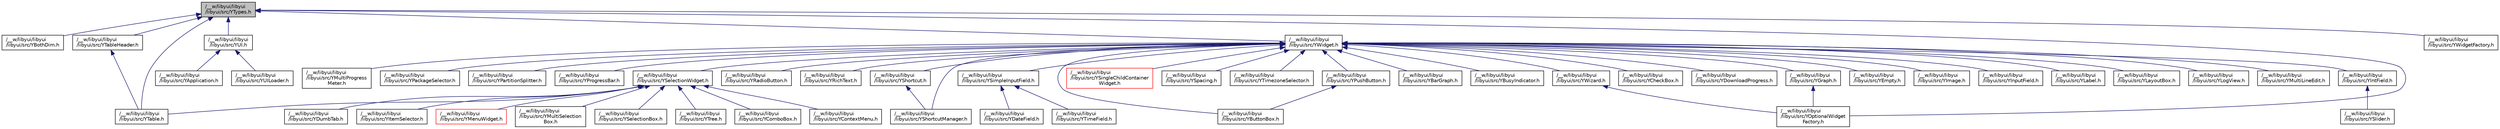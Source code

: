 digraph "/__w/libyui/libyui/libyui/src/YTypes.h"
{
 // LATEX_PDF_SIZE
  edge [fontname="Helvetica",fontsize="10",labelfontname="Helvetica",labelfontsize="10"];
  node [fontname="Helvetica",fontsize="10",shape=record];
  Node1 [label="/__w/libyui/libyui\l/libyui/src/YTypes.h",height=0.2,width=0.4,color="black", fillcolor="grey75", style="filled", fontcolor="black",tooltip=" "];
  Node1 -> Node2 [dir="back",color="midnightblue",fontsize="10",style="solid",fontname="Helvetica"];
  Node2 [label="/__w/libyui/libyui\l/libyui/src/YBothDim.h",height=0.2,width=0.4,color="black", fillcolor="white", style="filled",URL="$YBothDim_8h_source.html",tooltip=" "];
  Node1 -> Node3 [dir="back",color="midnightblue",fontsize="10",style="solid",fontname="Helvetica"];
  Node3 [label="/__w/libyui/libyui\l/libyui/src/YOptionalWidget\lFactory.h",height=0.2,width=0.4,color="black", fillcolor="white", style="filled",URL="$YOptionalWidgetFactory_8h_source.html",tooltip=" "];
  Node1 -> Node4 [dir="back",color="midnightblue",fontsize="10",style="solid",fontname="Helvetica"];
  Node4 [label="/__w/libyui/libyui\l/libyui/src/YTable.h",height=0.2,width=0.4,color="black", fillcolor="white", style="filled",URL="$YTable_8h_source.html",tooltip=" "];
  Node1 -> Node5 [dir="back",color="midnightblue",fontsize="10",style="solid",fontname="Helvetica"];
  Node5 [label="/__w/libyui/libyui\l/libyui/src/YTableHeader.h",height=0.2,width=0.4,color="black", fillcolor="white", style="filled",URL="$YTableHeader_8h_source.html",tooltip=" "];
  Node5 -> Node4 [dir="back",color="midnightblue",fontsize="10",style="solid",fontname="Helvetica"];
  Node1 -> Node6 [dir="back",color="midnightblue",fontsize="10",style="solid",fontname="Helvetica"];
  Node6 [label="/__w/libyui/libyui\l/libyui/src/YUI.h",height=0.2,width=0.4,color="black", fillcolor="white", style="filled",URL="$YUI_8h_source.html",tooltip=" "];
  Node6 -> Node7 [dir="back",color="midnightblue",fontsize="10",style="solid",fontname="Helvetica"];
  Node7 [label="/__w/libyui/libyui\l/libyui/src/YApplication.h",height=0.2,width=0.4,color="black", fillcolor="white", style="filled",URL="$YApplication_8h_source.html",tooltip=" "];
  Node6 -> Node8 [dir="back",color="midnightblue",fontsize="10",style="solid",fontname="Helvetica"];
  Node8 [label="/__w/libyui/libyui\l/libyui/src/YUILoader.h",height=0.2,width=0.4,color="black", fillcolor="white", style="filled",URL="$YUILoader_8h_source.html",tooltip=" "];
  Node1 -> Node9 [dir="back",color="midnightblue",fontsize="10",style="solid",fontname="Helvetica"];
  Node9 [label="/__w/libyui/libyui\l/libyui/src/YWidget.h",height=0.2,width=0.4,color="black", fillcolor="white", style="filled",URL="$YWidget_8h_source.html",tooltip=" "];
  Node9 -> Node10 [dir="back",color="midnightblue",fontsize="10",style="solid",fontname="Helvetica"];
  Node10 [label="/__w/libyui/libyui\l/libyui/src/YBarGraph.h",height=0.2,width=0.4,color="black", fillcolor="white", style="filled",URL="$YBarGraph_8h_source.html",tooltip=" "];
  Node9 -> Node11 [dir="back",color="midnightblue",fontsize="10",style="solid",fontname="Helvetica"];
  Node11 [label="/__w/libyui/libyui\l/libyui/src/YBusyIndicator.h",height=0.2,width=0.4,color="black", fillcolor="white", style="filled",URL="$YBusyIndicator_8h_source.html",tooltip=" "];
  Node9 -> Node12 [dir="back",color="midnightblue",fontsize="10",style="solid",fontname="Helvetica"];
  Node12 [label="/__w/libyui/libyui\l/libyui/src/YButtonBox.h",height=0.2,width=0.4,color="black", fillcolor="white", style="filled",URL="$YButtonBox_8h_source.html",tooltip=" "];
  Node9 -> Node13 [dir="back",color="midnightblue",fontsize="10",style="solid",fontname="Helvetica"];
  Node13 [label="/__w/libyui/libyui\l/libyui/src/YCheckBox.h",height=0.2,width=0.4,color="black", fillcolor="white", style="filled",URL="$YCheckBox_8h_source.html",tooltip=" "];
  Node9 -> Node14 [dir="back",color="midnightblue",fontsize="10",style="solid",fontname="Helvetica"];
  Node14 [label="/__w/libyui/libyui\l/libyui/src/YDownloadProgress.h",height=0.2,width=0.4,color="black", fillcolor="white", style="filled",URL="$YDownloadProgress_8h_source.html",tooltip=" "];
  Node9 -> Node15 [dir="back",color="midnightblue",fontsize="10",style="solid",fontname="Helvetica"];
  Node15 [label="/__w/libyui/libyui\l/libyui/src/YEmpty.h",height=0.2,width=0.4,color="black", fillcolor="white", style="filled",URL="$YEmpty_8h_source.html",tooltip=" "];
  Node9 -> Node16 [dir="back",color="midnightblue",fontsize="10",style="solid",fontname="Helvetica"];
  Node16 [label="/__w/libyui/libyui\l/libyui/src/YGraph.h",height=0.2,width=0.4,color="black", fillcolor="white", style="filled",URL="$YGraph_8h_source.html",tooltip=" "];
  Node16 -> Node3 [dir="back",color="midnightblue",fontsize="10",style="solid",fontname="Helvetica"];
  Node9 -> Node17 [dir="back",color="midnightblue",fontsize="10",style="solid",fontname="Helvetica"];
  Node17 [label="/__w/libyui/libyui\l/libyui/src/YImage.h",height=0.2,width=0.4,color="black", fillcolor="white", style="filled",URL="$YImage_8h_source.html",tooltip=" "];
  Node9 -> Node18 [dir="back",color="midnightblue",fontsize="10",style="solid",fontname="Helvetica"];
  Node18 [label="/__w/libyui/libyui\l/libyui/src/YInputField.h",height=0.2,width=0.4,color="black", fillcolor="white", style="filled",URL="$YInputField_8h_source.html",tooltip=" "];
  Node9 -> Node19 [dir="back",color="midnightblue",fontsize="10",style="solid",fontname="Helvetica"];
  Node19 [label="/__w/libyui/libyui\l/libyui/src/YIntField.h",height=0.2,width=0.4,color="black", fillcolor="white", style="filled",URL="$YIntField_8h_source.html",tooltip=" "];
  Node19 -> Node20 [dir="back",color="midnightblue",fontsize="10",style="solid",fontname="Helvetica"];
  Node20 [label="/__w/libyui/libyui\l/libyui/src/YSlider.h",height=0.2,width=0.4,color="black", fillcolor="white", style="filled",URL="$YSlider_8h_source.html",tooltip=" "];
  Node9 -> Node21 [dir="back",color="midnightblue",fontsize="10",style="solid",fontname="Helvetica"];
  Node21 [label="/__w/libyui/libyui\l/libyui/src/YLabel.h",height=0.2,width=0.4,color="black", fillcolor="white", style="filled",URL="$YLabel_8h_source.html",tooltip=" "];
  Node9 -> Node22 [dir="back",color="midnightblue",fontsize="10",style="solid",fontname="Helvetica"];
  Node22 [label="/__w/libyui/libyui\l/libyui/src/YLayoutBox.h",height=0.2,width=0.4,color="black", fillcolor="white", style="filled",URL="$YLayoutBox_8h_source.html",tooltip=" "];
  Node9 -> Node23 [dir="back",color="midnightblue",fontsize="10",style="solid",fontname="Helvetica"];
  Node23 [label="/__w/libyui/libyui\l/libyui/src/YLogView.h",height=0.2,width=0.4,color="black", fillcolor="white", style="filled",URL="$YLogView_8h_source.html",tooltip=" "];
  Node9 -> Node24 [dir="back",color="midnightblue",fontsize="10",style="solid",fontname="Helvetica"];
  Node24 [label="/__w/libyui/libyui\l/libyui/src/YMultiLineEdit.h",height=0.2,width=0.4,color="black", fillcolor="white", style="filled",URL="$YMultiLineEdit_8h_source.html",tooltip=" "];
  Node9 -> Node25 [dir="back",color="midnightblue",fontsize="10",style="solid",fontname="Helvetica"];
  Node25 [label="/__w/libyui/libyui\l/libyui/src/YMultiProgress\lMeter.h",height=0.2,width=0.4,color="black", fillcolor="white", style="filled",URL="$YMultiProgressMeter_8h_source.html",tooltip=" "];
  Node9 -> Node26 [dir="back",color="midnightblue",fontsize="10",style="solid",fontname="Helvetica"];
  Node26 [label="/__w/libyui/libyui\l/libyui/src/YPackageSelector.h",height=0.2,width=0.4,color="black", fillcolor="white", style="filled",URL="$YPackageSelector_8h_source.html",tooltip=" "];
  Node9 -> Node27 [dir="back",color="midnightblue",fontsize="10",style="solid",fontname="Helvetica"];
  Node27 [label="/__w/libyui/libyui\l/libyui/src/YPartitionSplitter.h",height=0.2,width=0.4,color="black", fillcolor="white", style="filled",URL="$YPartitionSplitter_8h_source.html",tooltip=" "];
  Node9 -> Node28 [dir="back",color="midnightblue",fontsize="10",style="solid",fontname="Helvetica"];
  Node28 [label="/__w/libyui/libyui\l/libyui/src/YProgressBar.h",height=0.2,width=0.4,color="black", fillcolor="white", style="filled",URL="$YProgressBar_8h_source.html",tooltip=" "];
  Node9 -> Node29 [dir="back",color="midnightblue",fontsize="10",style="solid",fontname="Helvetica"];
  Node29 [label="/__w/libyui/libyui\l/libyui/src/YPushButton.h",height=0.2,width=0.4,color="black", fillcolor="white", style="filled",URL="$YPushButton_8h_source.html",tooltip=" "];
  Node29 -> Node12 [dir="back",color="midnightblue",fontsize="10",style="solid",fontname="Helvetica"];
  Node9 -> Node30 [dir="back",color="midnightblue",fontsize="10",style="solid",fontname="Helvetica"];
  Node30 [label="/__w/libyui/libyui\l/libyui/src/YRadioButton.h",height=0.2,width=0.4,color="black", fillcolor="white", style="filled",URL="$YRadioButton_8h_source.html",tooltip=" "];
  Node9 -> Node31 [dir="back",color="midnightblue",fontsize="10",style="solid",fontname="Helvetica"];
  Node31 [label="/__w/libyui/libyui\l/libyui/src/YRichText.h",height=0.2,width=0.4,color="black", fillcolor="white", style="filled",URL="$YRichText_8h_source.html",tooltip=" "];
  Node9 -> Node32 [dir="back",color="midnightblue",fontsize="10",style="solid",fontname="Helvetica"];
  Node32 [label="/__w/libyui/libyui\l/libyui/src/YSelectionWidget.h",height=0.2,width=0.4,color="black", fillcolor="white", style="filled",URL="$YSelectionWidget_8h_source.html",tooltip=" "];
  Node32 -> Node33 [dir="back",color="midnightblue",fontsize="10",style="solid",fontname="Helvetica"];
  Node33 [label="/__w/libyui/libyui\l/libyui/src/YComboBox.h",height=0.2,width=0.4,color="black", fillcolor="white", style="filled",URL="$YComboBox_8h_source.html",tooltip=" "];
  Node32 -> Node34 [dir="back",color="midnightblue",fontsize="10",style="solid",fontname="Helvetica"];
  Node34 [label="/__w/libyui/libyui\l/libyui/src/YContextMenu.h",height=0.2,width=0.4,color="black", fillcolor="white", style="filled",URL="$YContextMenu_8h_source.html",tooltip=" "];
  Node32 -> Node35 [dir="back",color="midnightblue",fontsize="10",style="solid",fontname="Helvetica"];
  Node35 [label="/__w/libyui/libyui\l/libyui/src/YDumbTab.h",height=0.2,width=0.4,color="black", fillcolor="white", style="filled",URL="$YDumbTab_8h_source.html",tooltip=" "];
  Node32 -> Node36 [dir="back",color="midnightblue",fontsize="10",style="solid",fontname="Helvetica"];
  Node36 [label="/__w/libyui/libyui\l/libyui/src/YItemSelector.h",height=0.2,width=0.4,color="black", fillcolor="white", style="filled",URL="$YItemSelector_8h_source.html",tooltip=" "];
  Node32 -> Node37 [dir="back",color="midnightblue",fontsize="10",style="solid",fontname="Helvetica"];
  Node37 [label="/__w/libyui/libyui\l/libyui/src/YMenuWidget.h",height=0.2,width=0.4,color="red", fillcolor="white", style="filled",URL="$YMenuWidget_8h_source.html",tooltip=" "];
  Node32 -> Node40 [dir="back",color="midnightblue",fontsize="10",style="solid",fontname="Helvetica"];
  Node40 [label="/__w/libyui/libyui\l/libyui/src/YMultiSelection\lBox.h",height=0.2,width=0.4,color="black", fillcolor="white", style="filled",URL="$YMultiSelectionBox_8h_source.html",tooltip=" "];
  Node32 -> Node41 [dir="back",color="midnightblue",fontsize="10",style="solid",fontname="Helvetica"];
  Node41 [label="/__w/libyui/libyui\l/libyui/src/YSelectionBox.h",height=0.2,width=0.4,color="black", fillcolor="white", style="filled",URL="$YSelectionBox_8h_source.html",tooltip=" "];
  Node32 -> Node4 [dir="back",color="midnightblue",fontsize="10",style="solid",fontname="Helvetica"];
  Node32 -> Node42 [dir="back",color="midnightblue",fontsize="10",style="solid",fontname="Helvetica"];
  Node42 [label="/__w/libyui/libyui\l/libyui/src/YTree.h",height=0.2,width=0.4,color="black", fillcolor="white", style="filled",URL="$YTree_8h_source.html",tooltip=" "];
  Node9 -> Node43 [dir="back",color="midnightblue",fontsize="10",style="solid",fontname="Helvetica"];
  Node43 [label="/__w/libyui/libyui\l/libyui/src/YShortcut.h",height=0.2,width=0.4,color="black", fillcolor="white", style="filled",URL="$YShortcut_8h_source.html",tooltip=" "];
  Node43 -> Node44 [dir="back",color="midnightblue",fontsize="10",style="solid",fontname="Helvetica"];
  Node44 [label="/__w/libyui/libyui\l/libyui/src/YShortcutManager.h",height=0.2,width=0.4,color="black", fillcolor="white", style="filled",URL="$YShortcutManager_8h_source.html",tooltip=" "];
  Node9 -> Node44 [dir="back",color="midnightblue",fontsize="10",style="solid",fontname="Helvetica"];
  Node9 -> Node45 [dir="back",color="midnightblue",fontsize="10",style="solid",fontname="Helvetica"];
  Node45 [label="/__w/libyui/libyui\l/libyui/src/YSimpleInputField.h",height=0.2,width=0.4,color="black", fillcolor="white", style="filled",URL="$YSimpleInputField_8h_source.html",tooltip=" "];
  Node45 -> Node46 [dir="back",color="midnightblue",fontsize="10",style="solid",fontname="Helvetica"];
  Node46 [label="/__w/libyui/libyui\l/libyui/src/YDateField.h",height=0.2,width=0.4,color="black", fillcolor="white", style="filled",URL="$YDateField_8h_source.html",tooltip=" "];
  Node45 -> Node47 [dir="back",color="midnightblue",fontsize="10",style="solid",fontname="Helvetica"];
  Node47 [label="/__w/libyui/libyui\l/libyui/src/YTimeField.h",height=0.2,width=0.4,color="black", fillcolor="white", style="filled",URL="$YTimeField_8h_source.html",tooltip=" "];
  Node9 -> Node48 [dir="back",color="midnightblue",fontsize="10",style="solid",fontname="Helvetica"];
  Node48 [label="/__w/libyui/libyui\l/libyui/src/YSingleChildContainer\lWidget.h",height=0.2,width=0.4,color="red", fillcolor="white", style="filled",URL="$YSingleChildContainerWidget_8h_source.html",tooltip=" "];
  Node9 -> Node57 [dir="back",color="midnightblue",fontsize="10",style="solid",fontname="Helvetica"];
  Node57 [label="/__w/libyui/libyui\l/libyui/src/YSpacing.h",height=0.2,width=0.4,color="black", fillcolor="white", style="filled",URL="$YSpacing_8h_source.html",tooltip=" "];
  Node9 -> Node58 [dir="back",color="midnightblue",fontsize="10",style="solid",fontname="Helvetica"];
  Node58 [label="/__w/libyui/libyui\l/libyui/src/YTimezoneSelector.h",height=0.2,width=0.4,color="black", fillcolor="white", style="filled",URL="$YTimezoneSelector_8h_source.html",tooltip=" "];
  Node9 -> Node59 [dir="back",color="midnightblue",fontsize="10",style="solid",fontname="Helvetica"];
  Node59 [label="/__w/libyui/libyui\l/libyui/src/YWizard.h",height=0.2,width=0.4,color="black", fillcolor="white", style="filled",URL="$YWizard_8h.html",tooltip=" "];
  Node59 -> Node3 [dir="back",color="midnightblue",fontsize="10",style="solid",fontname="Helvetica"];
  Node1 -> Node60 [dir="back",color="midnightblue",fontsize="10",style="solid",fontname="Helvetica"];
  Node60 [label="/__w/libyui/libyui\l/libyui/src/YWidgetFactory.h",height=0.2,width=0.4,color="black", fillcolor="white", style="filled",URL="$YWidgetFactory_8h_source.html",tooltip=" "];
}
